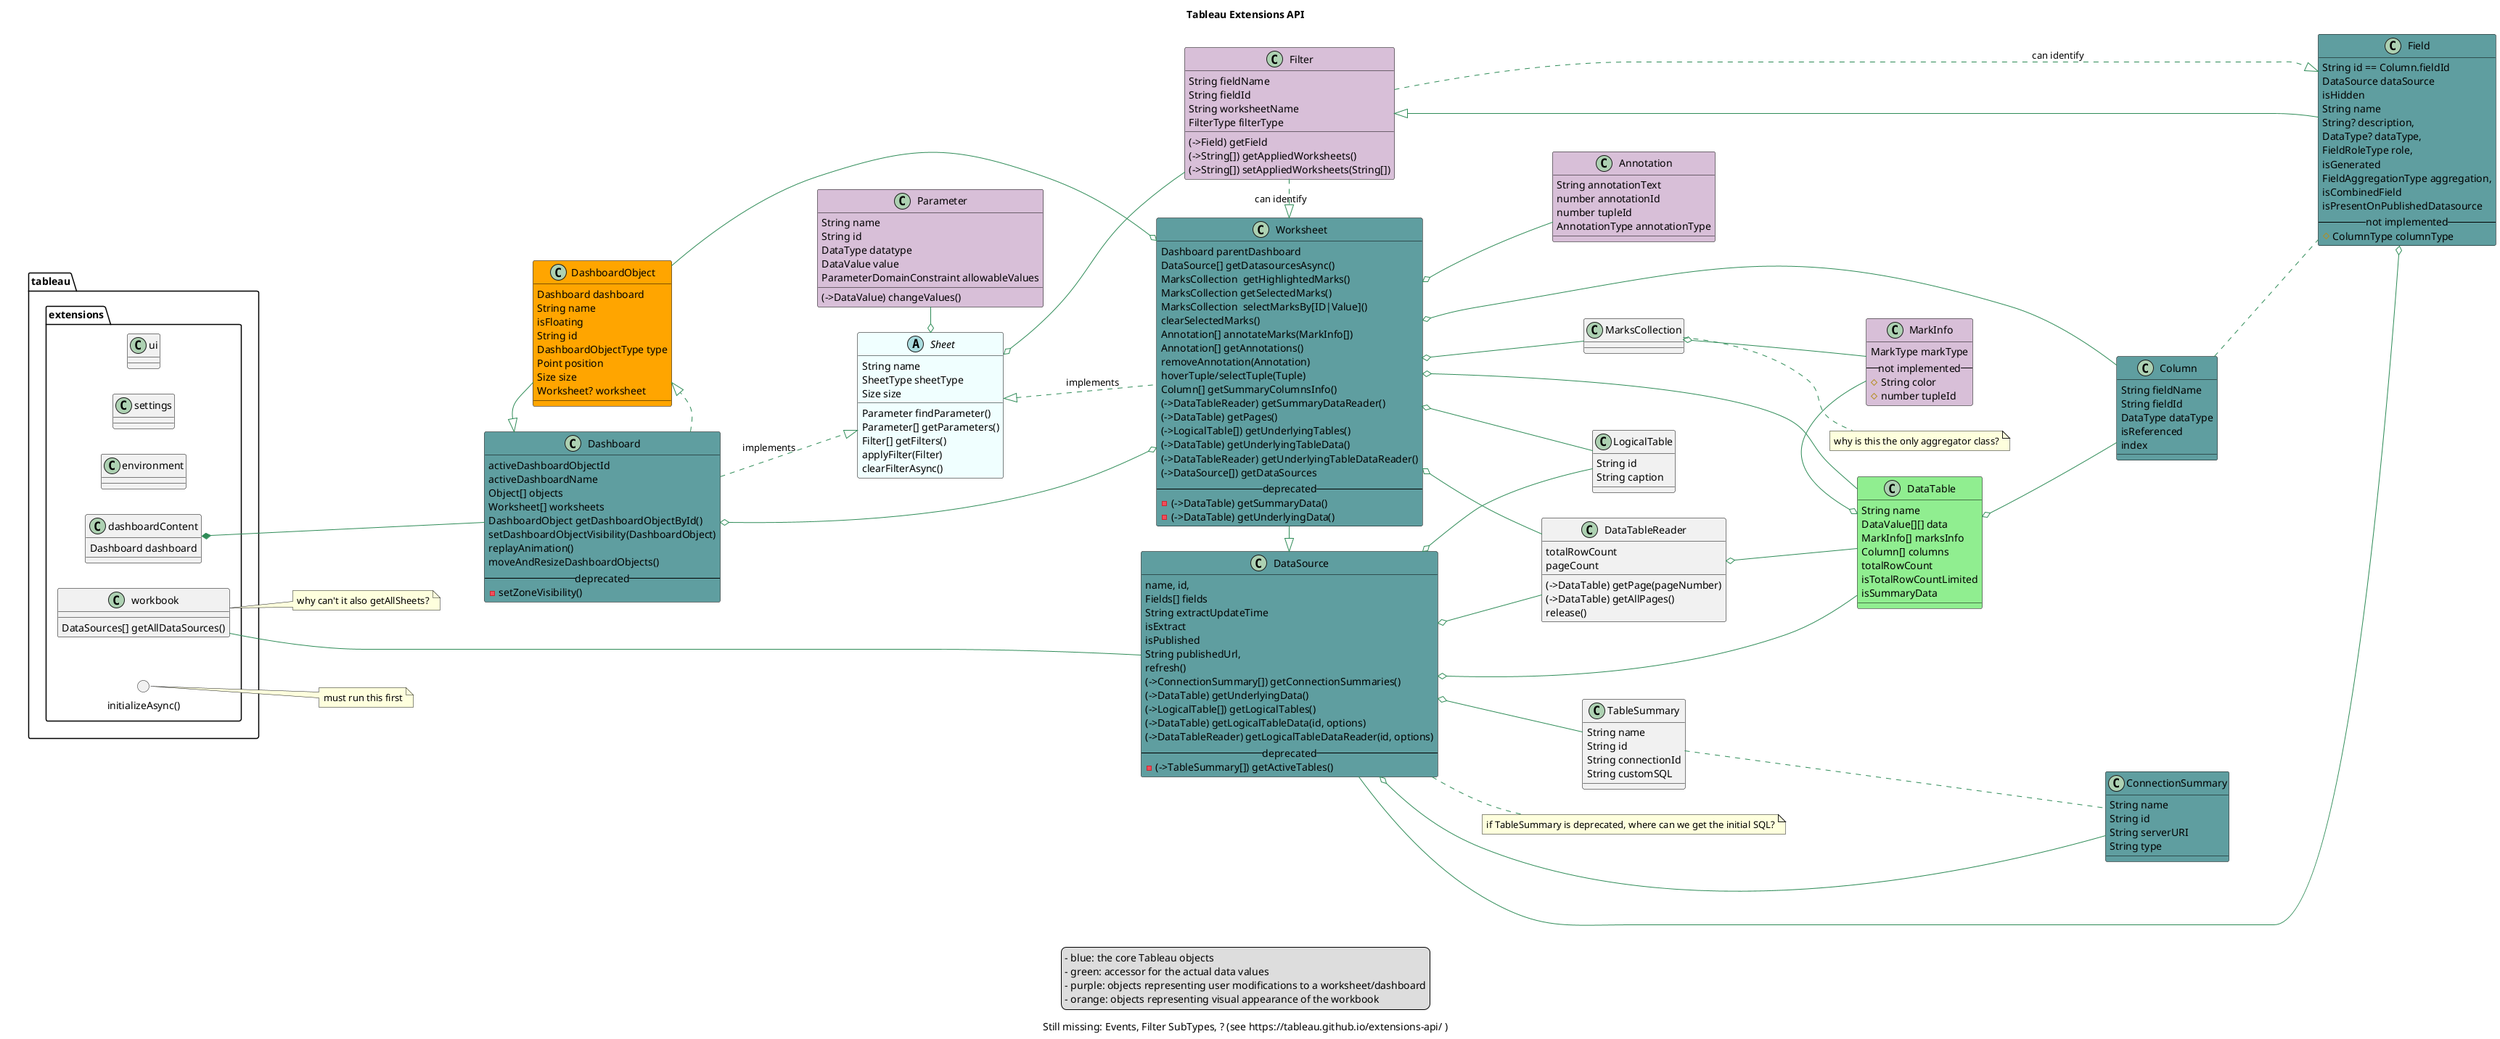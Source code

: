@startuml
left to right direction
title Tableau Extensions API
caption Still missing: Events, Filter SubTypes, ? (see https://tableau.github.io/extensions-api/ )

legend
- blue: the core Tableau objects
- green: accessor for the actual data values 
- purple: objects representing user modifications to a worksheet/dashboard
- orange: objects representing visual appearance of the workbook
end legend


skinparam class {
ArrowColor SeaGreen
BorderColor Black
}
skinparam stereotypeCBackgroundColor DimGrey
skinparam stereotypeCBackgroundColor<< Core >> YellowGreen

class tableau.extensions.dashboardContent {
Dashboard dashboard 
}

class tableau.extensions.workbook {
DataSources[] getAllDataSources()
}
note right
why can't it also getAllSheets?
end note


circle tableau.extensions.initializeAsync() 
note right
must run this first
end note

class tableau.extensions.settings 

class tableau.extensions.environment

class tableau.extensions.ui 

tableau.extensions.dashboardContent -l[hidden]- tableau.extensions.workbook
tableau.extensions.workbook -r[hidden]- tableau.extensions.dashboardContent
tableau.extensions.dashboardContent -r[hidden]- tableau.extensions.ui
tableau.extensions.dashboardContent -r[hidden]- tableau.extensions.settings
tableau.extensions.dashboardContent -r[hidden]- tableau.extensions.environment

tableau.extensions.workbook --- DataSource
tableau.extensions.dashboardContent *--- Dashboard
Dashboard .d.|> Sheet : implements
Worksheet .l.|> Sheet : implements 

Worksheet -r-|> DataSource
Dashboard o---o Worksheet
DashboardObject --o Worksheet
Dashboard ..|> DashboardObject
DashboardObject -|> Dashboard
Dashboard -d[hidden]- DataSource

Sheet o-l- Parameter
Sheet o-- Filter
Filter -r[hidden]- Worksheet

Worksheet o-- Annotation
Worksheet o--- Column

Worksheet o-- MarksCollection 
MarksCollection o-d- MarkInfo
MarkInfo -o DataTable

DataSource o-- LogicalTable
DataSource o-- DataTable
DataSource o-- DataTableReader

Filter ...|> Field : can identify
Filter <|-- Field
Filter ...|> Worksheet : can identify

Column -[hidden]- DataTable

DataSource o-- TableSummary
DataSource o-- ConnectionSummary

Worksheet o-- LogicalTable
Worksheet o-- DataTable
Worksheet o-- DataTableReader
TableSummary ... ConnectionSummary
Column ... Field
Field o-- DataSource
DataTable o-- Column
DataTableReader o-- DataTable

abstract Sheet #azure{
String name
SheetType sheetType
Size size
Parameter findParameter()
Parameter[] getParameters()
Filter[] getFilters()
applyFilter(Filter)
clearFilterAsync()
}

class Dashboard #cadetblue {
activeDashboardObjectId
activeDashboardName
Object[] objects
Worksheet[] worksheets
DashboardObject getDashboardObjectById()
setDashboardObjectVisibility(DashboardObject)
replayAnimation()
moveAndResizeDashboardObjects()
-- deprecated --
-setZoneVisibility()
}

class DataSource #cadetblue{
name, id, 
Fields[] fields
String extractUpdateTime
isExtract
isPublished
String publishedUrl,
refresh()
(->ConnectionSummary[]) getConnectionSummaries()
(->DataTable) getUnderlyingData()
(->LogicalTable[]) getLogicalTables()
(->DataTable) getLogicalTableData(id, options)
(->DataTableReader) getLogicalTableDataReader(id, options)
--deprecated--
-(->TableSummary[]) getActiveTables()
}
note right of DataSource 
if TableSummary is deprecated, where can we get the initial SQL?
end note

class Worksheet #cadetblue  {
Dashboard parentDashboard
DataSource[] getDatasourcesAsync()
MarksCollection  getHighlightedMarks()
MarksCollection getSelectedMarks()
MarksCollection  selectMarksBy[ID|Value]()
clearSelectedMarks()
Annotation[] annotateMarks(MarkInfo[])
Annotation[] getAnnotations()
removeAnnotation(Annotation)
hoverTuple/selectTuple(Tuple)
Column[] getSummaryColumnsInfo()
(->DataTableReader) getSummaryDataReader()
(->DataTable) getPages()
(->LogicalTable[]) getUnderlyingTables()
(->DataTable) getUnderlyingTableData()
(->DataTableReader) getUnderlyingTableDataReader()
(->DataSource[]) getDataSources
--deprecated--
-(->DataTable) getSummaryData()
-(->DataTable) getUnderlyingData()
}

class DashboardObject #orange {
Dashboard dashboard
String name
isFloating
String id
DashboardObjectType type
Point position
Size size
Worksheet? worksheet
}

class Filter #thistle{
String fieldName
String fieldId
String worksheetName
FilterType filterType
(->Field) getField
(->String[]) getAppliedWorksheets()
(->String[]) setAppliedWorksheets(String[])
}

class Parameter #thistle{
String name
String id
DataType datatype
DataValue value
ParameterDomainConstraint allowableValues
(->DataValue) changeValues()
}


note right of MarksCollection
why is this the only aggregator class?
end note

class MarkInfo #thistle{
MarkType markType
--not implemented--
#String color
#number tupleId
}

class ConnectionSummary #cadetblue {
String name
String id
String serverURI
String type
}

class TableSummary {
String name
String id
String connectionId
String customSQL
}


class LogicalTable {
String id
String caption 
}

class Column #cadetblue{
String fieldName
String fieldId
DataType dataType
isReferenced
index
}


class Field #cadetblue{
String id == Column.fieldId
DataSource dataSource
isHidden
String name
String? description,
DataType? dataType,
FieldRoleType role,
isGenerated
FieldAggregationType aggregation,
isCombinedField
isPresentOnPublishedDatasource
--not implemented--
#ColumnType columnType
}


class DataTable #lightgreen{
String name
DataValue[][] data
MarkInfo[] marksInfo
Column[] columns
totalRowCount
isTotalRowCountLimited
isSummaryData
}

class DataTableReader {
totalRowCount
pageCount
(->DataTable) getPage(pageNumber)
(->DataTable) getAllPages()
release()
}

class Annotation #thistle{
String annotationText
number annotationId
number tupleId
AnnotationType annotationType
}
@enduml
